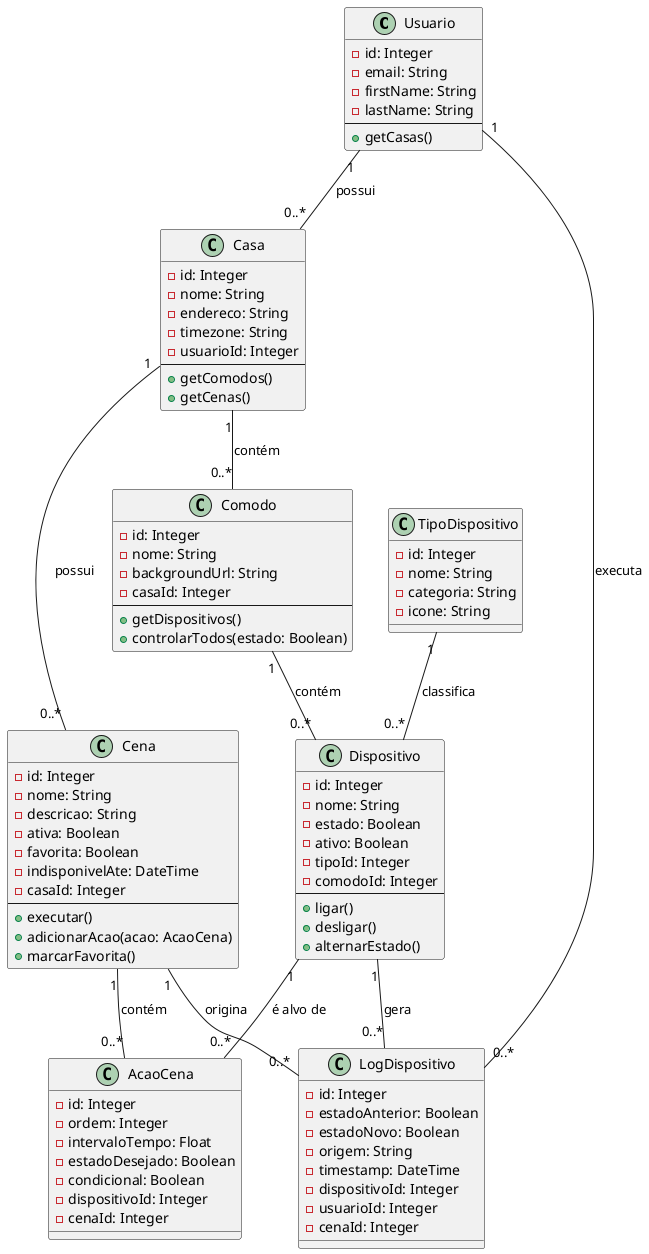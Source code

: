 @startuml
class Usuario {
  - id: Integer
  - email: String
  - firstName: String
  - lastName: String
  --
  + getCasas()
}

class Casa {
  - id: Integer
  - nome: String
  - endereco: String
  - timezone: String
  - usuarioId: Integer
  --
  + getComodos()
  + getCenas()
}

class Comodo {
  - id: Integer
  - nome: String
  - backgroundUrl: String
  - casaId: Integer
  --
  + getDispositivos()
  + controlarTodos(estado: Boolean)
}

class TipoDispositivo {
  - id: Integer
  - nome: String
  - categoria: String
  - icone: String
}

class Dispositivo {
  - id: Integer
  - nome: String
  - estado: Boolean
  - ativo: Boolean
  - tipoId: Integer
  - comodoId: Integer
  --
  + ligar()
  + desligar()
  + alternarEstado()
}

class Cena {
  - id: Integer
  - nome: String
  - descricao: String
  - ativa: Boolean
  - favorita: Boolean
  - indisponivelAte: DateTime
  - casaId: Integer
  --
  + executar()
  + adicionarAcao(acao: AcaoCena)
  + marcarFavorita()
}

class AcaoCena {
  - id: Integer
  - ordem: Integer
  - intervaloTempo: Float
  - estadoDesejado: Boolean
  - condicional: Boolean
  - dispositivoId: Integer
  - cenaId: Integer
}

class LogDispositivo {
  - id: Integer
  - estadoAnterior: Boolean
  - estadoNovo: Boolean
  - origem: String
  - timestamp: DateTime
  - dispositivoId: Integer
  - usuarioId: Integer
  - cenaId: Integer
}

Usuario "1" -- "0..*" Casa : possui
Casa "1" -- "0..*" Comodo : contém
Casa "1" -- "0..*" Cena : possui
Comodo "1" -- "0..*" Dispositivo : contém
TipoDispositivo "1" -- "0..*" Dispositivo : classifica
Cena "1" -- "0..*" AcaoCena : contém
Dispositivo "1" -- "0..*" AcaoCena : é alvo de
Dispositivo "1" -- "0..*" LogDispositivo : gera
Usuario "1" -- "0..*" LogDispositivo : executa
Cena "1" -- "0..*" LogDispositivo : origina
@enduml